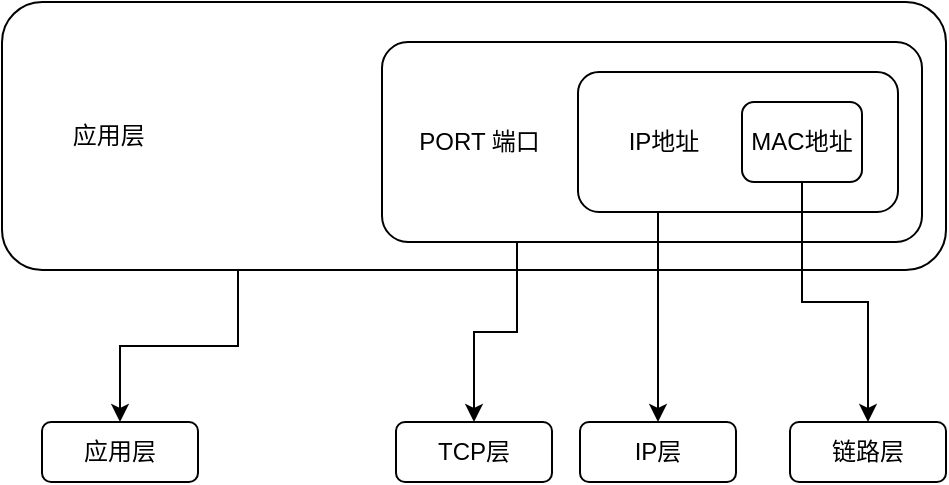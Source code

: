 <mxfile version="24.8.4">
  <diagram name="第 1 页" id="m2dObYod3vC3ta0hIUsG">
    <mxGraphModel dx="1158" dy="587" grid="1" gridSize="10" guides="1" tooltips="1" connect="1" arrows="1" fold="1" page="1" pageScale="1" pageWidth="1600" pageHeight="1200" math="0" shadow="0">
      <root>
        <mxCell id="0" />
        <mxCell id="1" parent="0" />
        <mxCell id="t_H4ScusPziJ7b-3OtiA-16" style="edgeStyle=orthogonalEdgeStyle;rounded=0;orthogonalLoop=1;jettySize=auto;html=1;exitX=0.25;exitY=1;exitDx=0;exitDy=0;entryX=0.5;entryY=0;entryDx=0;entryDy=0;" edge="1" parent="1" source="t_H4ScusPziJ7b-3OtiA-15" target="t_H4ScusPziJ7b-3OtiA-14">
          <mxGeometry relative="1" as="geometry" />
        </mxCell>
        <mxCell id="t_H4ScusPziJ7b-3OtiA-15" value="&amp;nbsp; &amp;nbsp; &amp;nbsp; &amp;nbsp; &amp;nbsp; 应用层" style="rounded=1;whiteSpace=wrap;html=1;align=left;" vertex="1" parent="1">
          <mxGeometry x="70" y="160" width="472" height="134" as="geometry" />
        </mxCell>
        <mxCell id="t_H4ScusPziJ7b-3OtiA-12" style="edgeStyle=orthogonalEdgeStyle;rounded=0;orthogonalLoop=1;jettySize=auto;html=1;exitX=0.25;exitY=1;exitDx=0;exitDy=0;entryX=0.5;entryY=0;entryDx=0;entryDy=0;" edge="1" parent="1" source="t_H4ScusPziJ7b-3OtiA-5" target="t_H4ScusPziJ7b-3OtiA-11">
          <mxGeometry relative="1" as="geometry" />
        </mxCell>
        <mxCell id="t_H4ScusPziJ7b-3OtiA-5" value="&amp;nbsp; &amp;nbsp; &amp;nbsp;PORT 端口" style="rounded=1;whiteSpace=wrap;html=1;arcSize=13;align=left;" vertex="1" parent="1">
          <mxGeometry x="260" y="180" width="270" height="100" as="geometry" />
        </mxCell>
        <mxCell id="t_H4ScusPziJ7b-3OtiA-10" style="edgeStyle=orthogonalEdgeStyle;rounded=0;orthogonalLoop=1;jettySize=auto;html=1;exitX=0.25;exitY=1;exitDx=0;exitDy=0;entryX=0.5;entryY=0;entryDx=0;entryDy=0;" edge="1" parent="1" source="t_H4ScusPziJ7b-3OtiA-4" target="t_H4ScusPziJ7b-3OtiA-9">
          <mxGeometry relative="1" as="geometry" />
        </mxCell>
        <mxCell id="t_H4ScusPziJ7b-3OtiA-4" value="&amp;nbsp; &amp;nbsp; &amp;nbsp; &amp;nbsp;IP地址" style="rounded=1;whiteSpace=wrap;html=1;align=left;" vertex="1" parent="1">
          <mxGeometry x="358" y="195" width="160" height="70" as="geometry" />
        </mxCell>
        <mxCell id="t_H4ScusPziJ7b-3OtiA-13" style="edgeStyle=orthogonalEdgeStyle;rounded=0;orthogonalLoop=1;jettySize=auto;html=1;exitX=0.5;exitY=1;exitDx=0;exitDy=0;" edge="1" parent="1" source="t_H4ScusPziJ7b-3OtiA-3" target="t_H4ScusPziJ7b-3OtiA-7">
          <mxGeometry relative="1" as="geometry" />
        </mxCell>
        <mxCell id="t_H4ScusPziJ7b-3OtiA-3" value="MAC地址" style="rounded=1;whiteSpace=wrap;html=1;" vertex="1" parent="1">
          <mxGeometry x="440" y="210" width="60" height="40" as="geometry" />
        </mxCell>
        <mxCell id="t_H4ScusPziJ7b-3OtiA-7" value="链路层" style="rounded=1;whiteSpace=wrap;html=1;" vertex="1" parent="1">
          <mxGeometry x="464" y="370" width="78" height="30" as="geometry" />
        </mxCell>
        <mxCell id="t_H4ScusPziJ7b-3OtiA-9" value="IP层" style="rounded=1;whiteSpace=wrap;html=1;" vertex="1" parent="1">
          <mxGeometry x="359" y="370" width="78" height="30" as="geometry" />
        </mxCell>
        <mxCell id="t_H4ScusPziJ7b-3OtiA-11" value="TCP层" style="rounded=1;whiteSpace=wrap;html=1;" vertex="1" parent="1">
          <mxGeometry x="267" y="370" width="78" height="30" as="geometry" />
        </mxCell>
        <mxCell id="t_H4ScusPziJ7b-3OtiA-14" value="应用层" style="rounded=1;whiteSpace=wrap;html=1;" vertex="1" parent="1">
          <mxGeometry x="90" y="370" width="78" height="30" as="geometry" />
        </mxCell>
      </root>
    </mxGraphModel>
  </diagram>
</mxfile>
